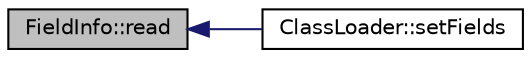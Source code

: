 digraph "FieldInfo::read"
{
  edge [fontname="Helvetica",fontsize="10",labelfontname="Helvetica",labelfontsize="10"];
  node [fontname="Helvetica",fontsize="10",shape=record];
  rankdir="LR";
  Node1 [label="FieldInfo::read",height=0.2,width=0.4,color="black", fillcolor="grey75", style="filled", fontcolor="black"];
  Node1 -> Node2 [dir="back",color="midnightblue",fontsize="10",style="solid",fontname="Helvetica"];
  Node2 [label="ClassLoader::setFields",height=0.2,width=0.4,color="black", fillcolor="white", style="filled",URL="$class_class_loader.html#a3a544b1a25a445bbf4ce7e5d84a2a90a"];
}
